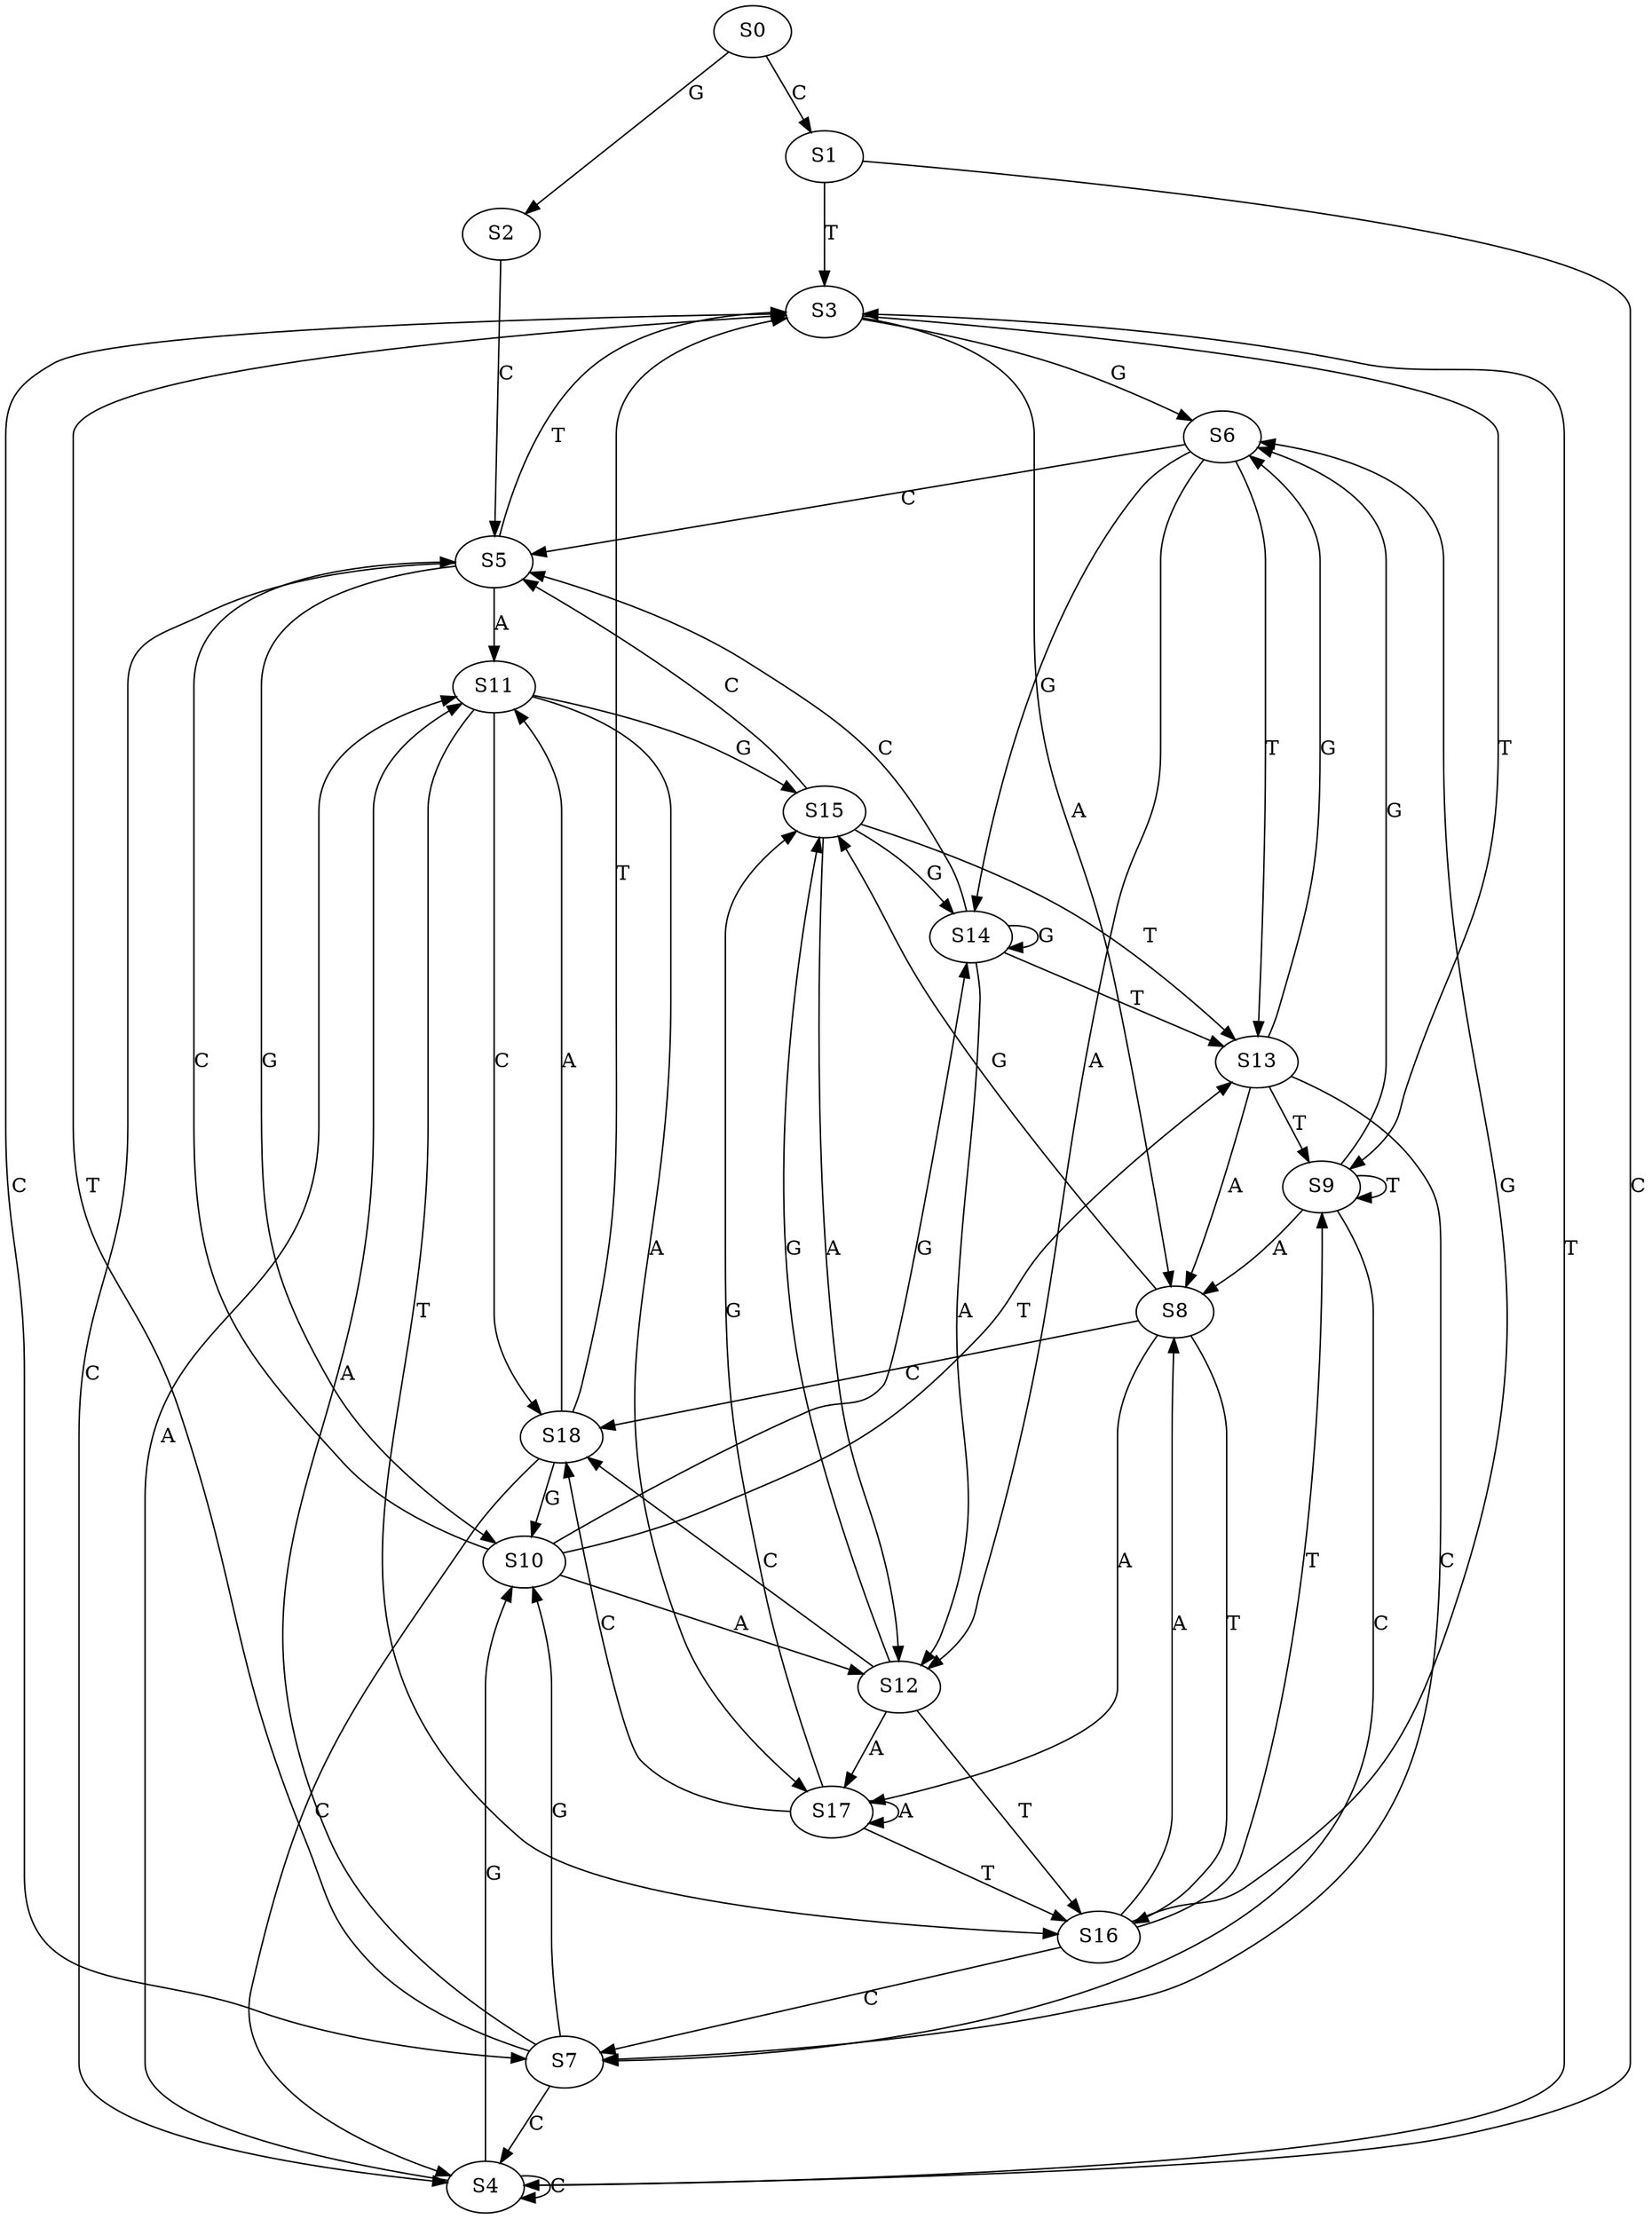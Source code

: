 strict digraph  {
	S0 -> S1 [ label = C ];
	S0 -> S2 [ label = G ];
	S1 -> S3 [ label = T ];
	S1 -> S4 [ label = C ];
	S2 -> S5 [ label = C ];
	S3 -> S6 [ label = G ];
	S3 -> S7 [ label = C ];
	S3 -> S8 [ label = A ];
	S3 -> S9 [ label = T ];
	S4 -> S10 [ label = G ];
	S4 -> S4 [ label = C ];
	S4 -> S11 [ label = A ];
	S4 -> S3 [ label = T ];
	S5 -> S4 [ label = C ];
	S5 -> S3 [ label = T ];
	S5 -> S10 [ label = G ];
	S5 -> S11 [ label = A ];
	S6 -> S12 [ label = A ];
	S6 -> S13 [ label = T ];
	S6 -> S5 [ label = C ];
	S6 -> S14 [ label = G ];
	S7 -> S3 [ label = T ];
	S7 -> S10 [ label = G ];
	S7 -> S4 [ label = C ];
	S7 -> S11 [ label = A ];
	S8 -> S15 [ label = G ];
	S8 -> S16 [ label = T ];
	S8 -> S17 [ label = A ];
	S8 -> S18 [ label = C ];
	S9 -> S7 [ label = C ];
	S9 -> S6 [ label = G ];
	S9 -> S9 [ label = T ];
	S9 -> S8 [ label = A ];
	S10 -> S14 [ label = G ];
	S10 -> S13 [ label = T ];
	S10 -> S12 [ label = A ];
	S10 -> S5 [ label = C ];
	S11 -> S15 [ label = G ];
	S11 -> S16 [ label = T ];
	S11 -> S18 [ label = C ];
	S11 -> S17 [ label = A ];
	S12 -> S15 [ label = G ];
	S12 -> S17 [ label = A ];
	S12 -> S18 [ label = C ];
	S12 -> S16 [ label = T ];
	S13 -> S8 [ label = A ];
	S13 -> S7 [ label = C ];
	S13 -> S6 [ label = G ];
	S13 -> S9 [ label = T ];
	S14 -> S12 [ label = A ];
	S14 -> S13 [ label = T ];
	S14 -> S14 [ label = G ];
	S14 -> S5 [ label = C ];
	S15 -> S13 [ label = T ];
	S15 -> S14 [ label = G ];
	S15 -> S12 [ label = A ];
	S15 -> S5 [ label = C ];
	S16 -> S8 [ label = A ];
	S16 -> S7 [ label = C ];
	S16 -> S9 [ label = T ];
	S16 -> S6 [ label = G ];
	S17 -> S16 [ label = T ];
	S17 -> S18 [ label = C ];
	S17 -> S15 [ label = G ];
	S17 -> S17 [ label = A ];
	S18 -> S11 [ label = A ];
	S18 -> S3 [ label = T ];
	S18 -> S4 [ label = C ];
	S18 -> S10 [ label = G ];
}
